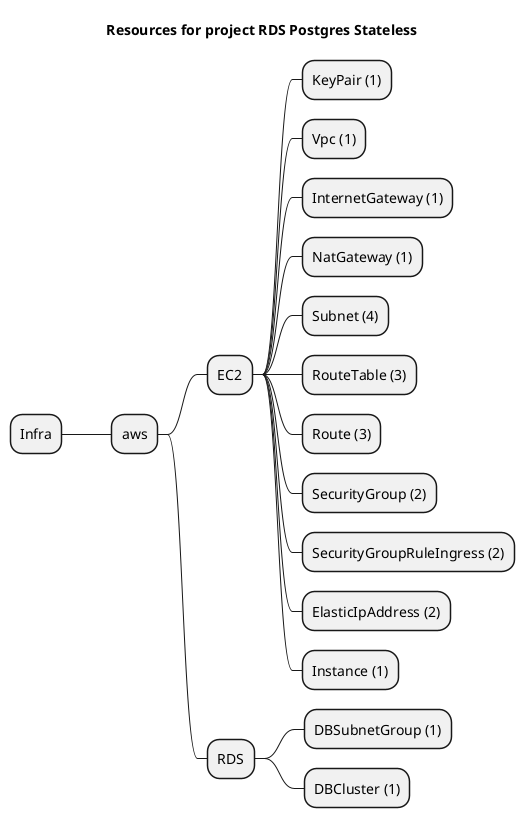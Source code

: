 @startmindmap
title Resources for project RDS Postgres Stateless
skinparam monochrome true
+ Infra
++ aws
+++ EC2
++++ KeyPair (1)
++++ Vpc (1)
++++ InternetGateway (1)
++++ NatGateway (1)
++++ Subnet (4)
++++ RouteTable (3)
++++ Route (3)
++++ SecurityGroup (2)
++++ SecurityGroupRuleIngress (2)
++++ ElasticIpAddress (2)
++++ Instance (1)
+++ RDS
++++ DBSubnetGroup (1)
++++ DBCluster (1)
@endmindmap
